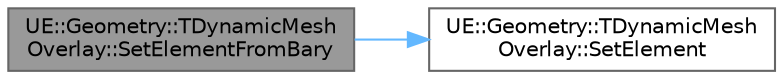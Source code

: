 digraph "UE::Geometry::TDynamicMeshOverlay::SetElementFromBary"
{
 // INTERACTIVE_SVG=YES
 // LATEX_PDF_SIZE
  bgcolor="transparent";
  edge [fontname=Helvetica,fontsize=10,labelfontname=Helvetica,labelfontsize=10];
  node [fontname=Helvetica,fontsize=10,shape=box,height=0.2,width=0.4];
  rankdir="LR";
  Node1 [id="Node000001",label="UE::Geometry::TDynamicMesh\lOverlay::SetElementFromBary",height=0.2,width=0.4,color="gray40", fillcolor="grey60", style="filled", fontcolor="black",tooltip="Set the value at an Element to be a barycentric interpolation of three other Elements."];
  Node1 -> Node2 [id="edge1_Node000001_Node000002",color="steelblue1",style="solid",tooltip=" "];
  Node2 [id="Node000002",label="UE::Geometry::TDynamicMesh\lOverlay::SetElement",height=0.2,width=0.4,color="grey40", fillcolor="white", style="filled",URL="$d7/de6/classUE_1_1Geometry_1_1TDynamicMeshOverlay.html#a4de9c0478c7b9ed917b9a52c66c60b50",tooltip="Set the element at a given index."];
}

